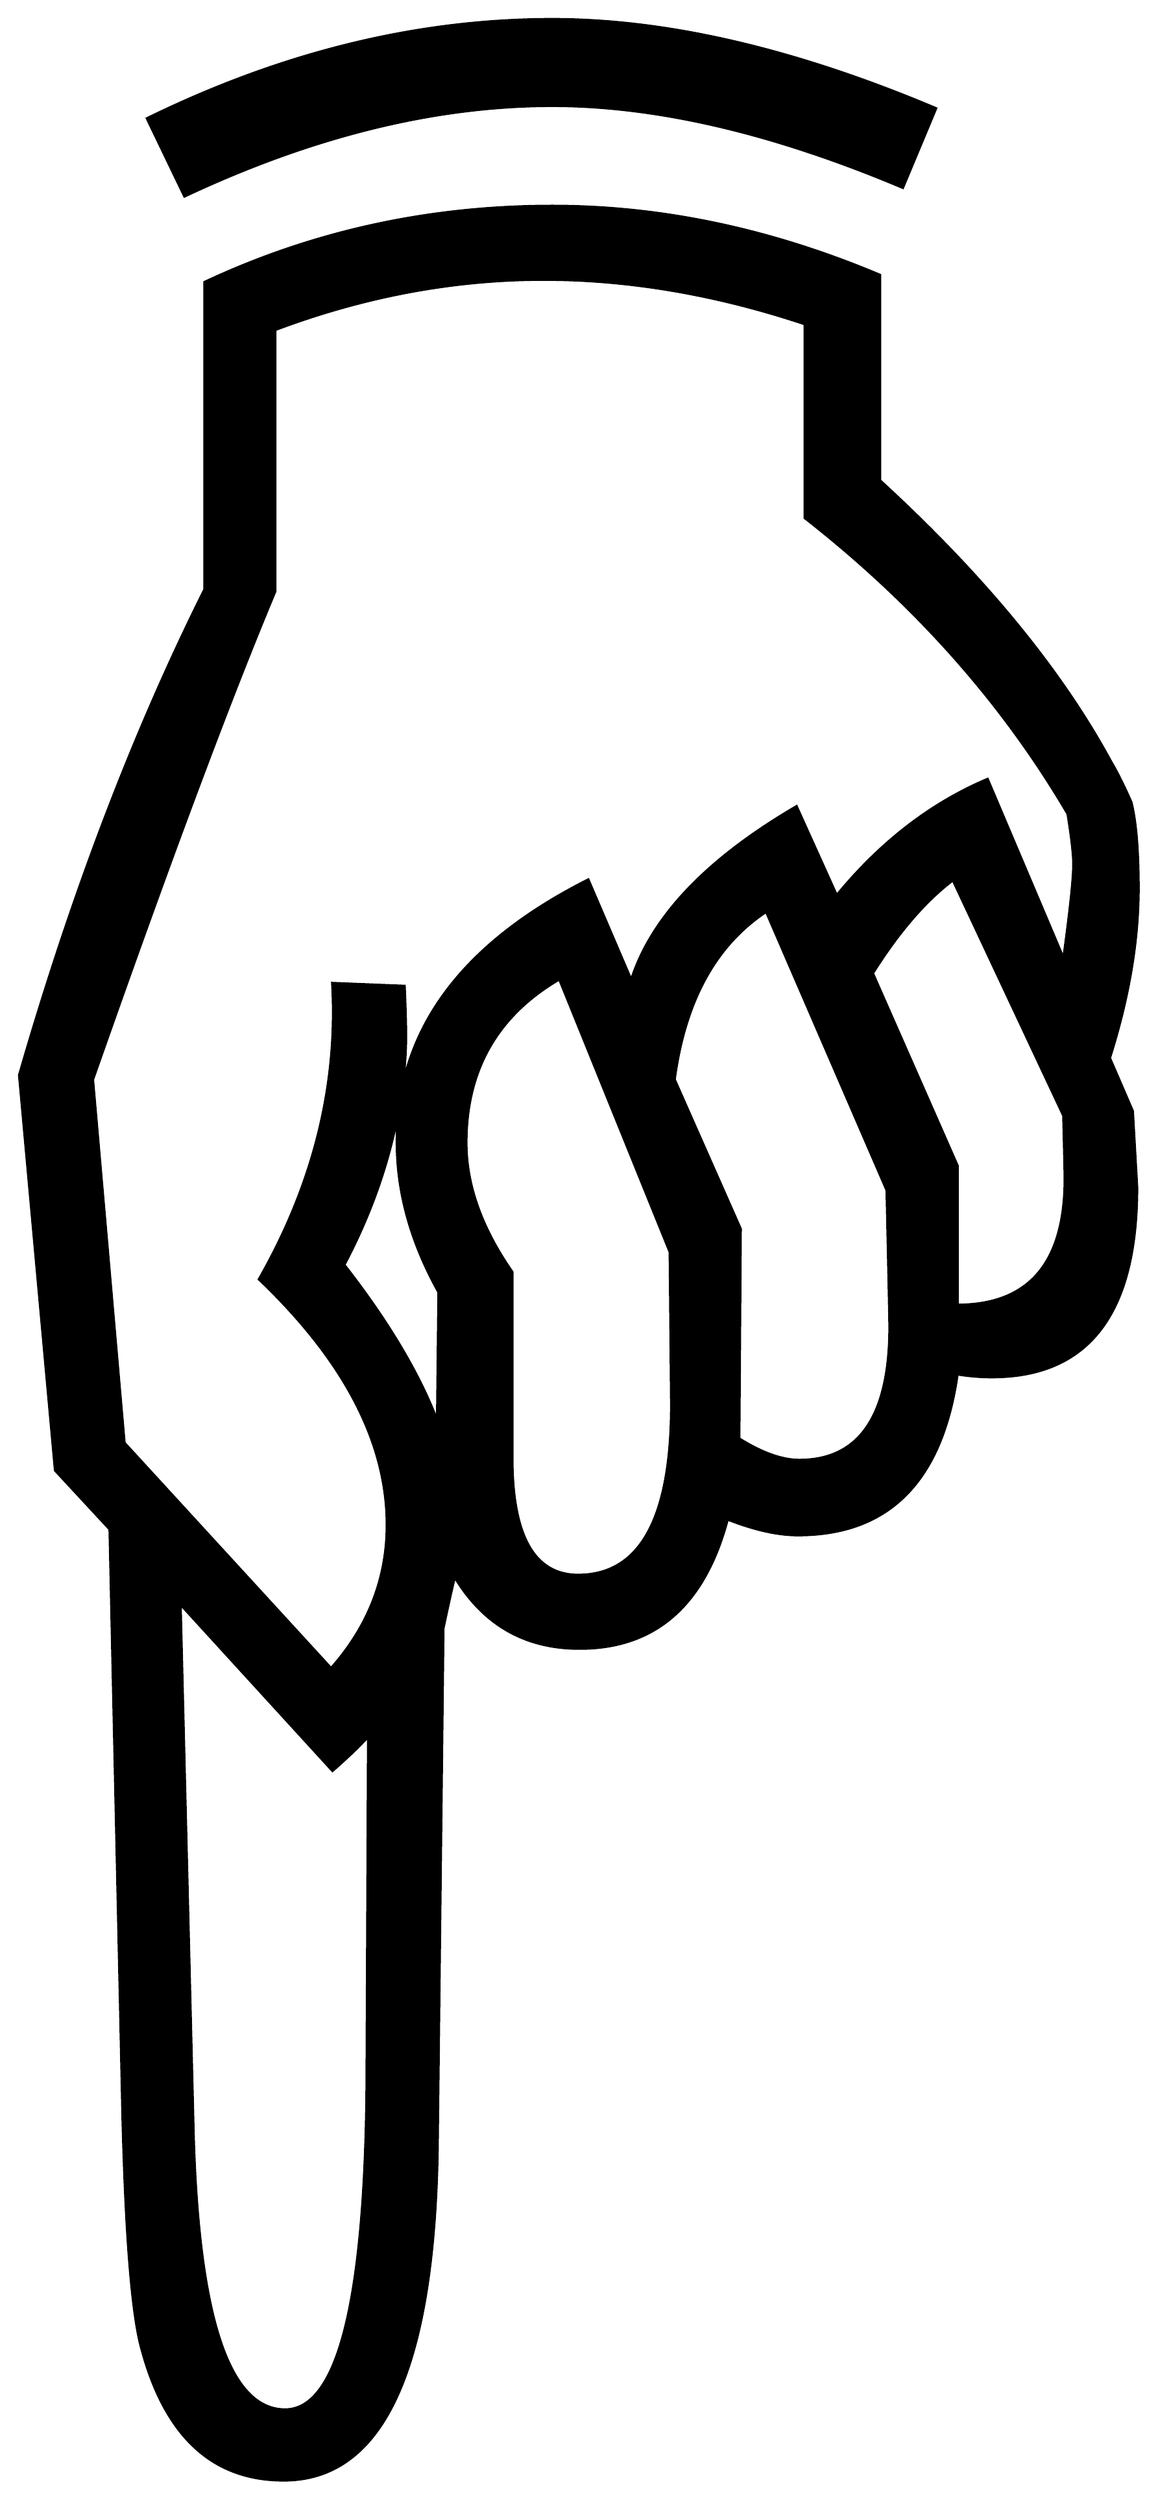 


\begin{tikzpicture}[y=0.80pt, x=0.80pt, yscale=-1.0, xscale=1.0, inner sep=0pt, outer sep=0pt]
\begin{scope}[shift={(100.0,1732.0)},nonzero rule]
  \path[draw=.,fill=.,line width=1.600pt] (1278.0,-1403.0) --
    (1255.0,-1348.0) .. controls (1165.0,-1386.0) and
    (1083.667,-1405.0) .. (1011.0,-1405.0) .. controls
    (929.667,-1405.0) and (844.333,-1384.0) .. (755.0,-1342.0) --
    (729.0,-1396.0) .. controls (823.0,-1442.0) and
    (917.0,-1465.0) .. (1011.0,-1465.0) .. controls
    (1091.0,-1465.0) and (1180.0,-1444.333) .. (1278.0,-1403.0) --
    cycle(1419.0,-860.0) .. controls (1419.0,-823.333) and
    (1412.333,-784.0) .. (1399.0,-742.0) -- (1415.0,-705.0) ..
    controls (1417.0,-669.667) and (1418.0,-652.0) ..
    (1418.0,-652.0) .. controls (1418.0,-564.0) and
    (1384.333,-520.0) .. (1317.0,-520.0) .. controls
    (1309.0,-520.0) and (1301.0,-520.667) .. (1293.0,-522.0) ..
    controls (1282.333,-447.333) and (1245.333,-410.0) ..
    (1182.0,-410.0) .. controls (1168.0,-410.0) and
    (1151.667,-413.667) .. (1133.0,-421.0) .. controls
    (1117.0,-361.0) and (1082.667,-331.0) .. (1030.0,-331.0) ..
    controls (992.0,-331.0) and (963.0,-347.667) .. (943.0,-381.0)
    .. controls (940.333,-369.667) and (937.667,-357.667) ..
    (935.0,-345.0) -- (931.0,15.0) .. controls (929.0,170.333) and
    (893.333,248.0) .. (824.0,248.0) .. controls (773.333,248.0) and
    (740.0,216.0) .. (724.0,152.0) .. controls (718.0,126.0) and
    (714.0,73.667) .. (712.0,-5.0) -- (703.0,-414.0) --
    (665.0,-455.0) -- (640.0,-730.0) .. controls (676.667,-856.667)
    and (719.667,-969.333) .. (769.0,-1068.0) -- (769.0,-1282.0) ..
    controls (844.333,-1317.333) and (925.0,-1335.0) ..
    (1011.0,-1335.0) .. controls (1087.0,-1335.0) and
    (1163.0,-1319.0) .. (1239.0,-1287.0) -- (1239.0,-1144.0) ..
    controls (1311.667,-1077.333) and (1365.333,-1012.0) ..
    (1400.0,-948.0) .. controls (1404.0,-941.333) and
    (1408.667,-932.0) .. (1414.0,-920.0) .. controls
    (1417.333,-906.667) and (1419.0,-886.667) .. (1419.0,-860.0) --
    cycle(1368.0,-658.0) .. controls (1368.0,-661.333) and
    (1367.667,-676.0) .. (1367.0,-702.0) -- (1290.0,-866.0) ..
    controls (1270.667,-851.333) and (1252.0,-829.667) ..
    (1234.0,-801.0) -- (1293.0,-667.0) -- (1293.0,-570.0) ..
    controls (1343.0,-570.0) and (1368.0,-599.333) ..
    (1368.0,-658.0) -- cycle(1374.0,-877.0) .. controls
    (1374.0,-883.667) and (1372.667,-895.333) .. (1370.0,-912.0) ..
    controls (1324.667,-989.333) and (1263.667,-1058.0) ..
    (1187.0,-1118.0) -- (1187.0,-1253.0) .. controls
    (1125.0,-1273.667) and (1064.333,-1284.0) .. (1005.0,-1284.0) ..
    controls (942.333,-1284.0) and (880.0,-1272.333) ..
    (818.0,-1249.0) -- (818.0,-1067.0) .. controls
    (786.667,-992.333) and (744.333,-879.0) .. (691.0,-727.0) --
    (713.0,-474.0) -- (857.0,-317.0) .. controls (883.0,-346.333)
    and (896.0,-379.667) .. (896.0,-417.0) .. controls
    (896.0,-474.333) and (866.333,-531.333) .. (807.0,-588.0) ..
    controls (845.0,-654.667) and (862.0,-723.333) .. (858.0,-794.0)
    -- (908.0,-792.0) .. controls (908.667,-776.667) and
    (909.0,-765.0) .. (909.0,-757.0) .. controls (909.0,-745.667)
    and (908.0,-732.667) .. (906.0,-718.0) .. controls
    (917.333,-778.667) and (960.667,-828.0) .. (1036.0,-866.0) --
    (1066.0,-796.0) .. controls (1080.0,-840.0) and
    (1118.333,-880.333) .. (1181.0,-917.0) -- (1209.0,-855.0) ..
    controls (1239.667,-892.333) and (1274.667,-919.333) ..
    (1314.0,-936.0) -- (1367.0,-811.0) .. controls
    (1371.667,-845.0) and (1374.0,-867.0) .. (1374.0,-877.0) --
    cycle(1246.0,-555.0) .. controls (1246.0,-558.333) and
    (1245.333,-590.0) .. (1244.0,-650.0) -- (1160.0,-844.0) ..
    controls (1124.667,-820.667) and (1103.333,-781.667) ..
    (1096.0,-727.0) -- (1142.0,-623.0) -- (1141.0,-477.0) ..
    controls (1157.0,-467.0) and (1171.0,-462.0) ..
    (1183.0,-462.0) .. controls (1225.0,-462.0) and
    (1246.0,-493.0) .. (1246.0,-555.0) -- cycle(1094.0,-501.0)
    .. controls (1094.0,-501.0) and (1093.667,-536.333) ..
    (1093.0,-607.0) -- (1016.0,-797.0) .. controls
    (972.667,-771.667) and (951.0,-733.667) .. (951.0,-683.0) ..
    controls (951.0,-653.667) and (961.667,-623.667) .. (983.0,-593.0)
    -- (983.0,-464.0) .. controls (983.0,-409.333) and
    (998.333,-382.0) .. (1029.0,-382.0) .. controls
    (1072.333,-382.0) and (1094.0,-421.667) .. (1094.0,-501.0) --
    cycle(932.0,-579.0) .. controls (912.667,-613.667) and
    (903.0,-648.333) .. (903.0,-683.0) .. controls (903.0,-693.0)
    and (903.333,-700.667) .. (904.0,-706.0) .. controls
    (897.333,-669.333) and (884.667,-633.333) .. (866.0,-598.0) ..
    controls (896.667,-558.667) and (918.333,-522.333) .. (931.0,-489.0)
    -- (932.0,-579.0) -- cycle(883.0,-270.0) .. controls
    (877.0,-263.333) and (868.667,-255.333) .. (858.0,-246.0) --
    (752.0,-362.0) -- (761.0,4.0) .. controls (764.333,134.0) and
    (785.667,199.0) .. (825.0,199.0) .. controls (863.0,199.0) and
    (882.0,118.333) .. (882.0,-43.0) .. controls (882.0,-42.333) and
    (882.333,-118.0) .. (883.0,-270.0) -- cycle;
\end{scope}

\end{tikzpicture}

